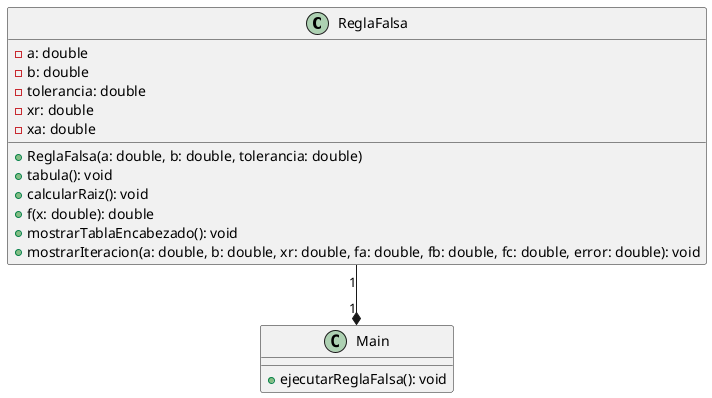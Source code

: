 @startuml Metodo Regla Falsa

class ReglaFalsa {
    - a: double
    - b: double
    - tolerancia: double
    - xr: double
    - xa: double
    + ReglaFalsa(a: double, b: double, tolerancia: double)
    + tabula(): void
    + calcularRaiz(): void
    + f(x: double): double
    + mostrarTablaEncabezado(): void
    + mostrarIteracion(a: double, b: double, xr: double, fa: double, fb: double, fc: double, error: double): void
}

class Main {
    + ejecutarReglaFalsa(): void
}

ReglaFalsa "1" --* "1" Main

@enduml
Este codigo generara un diagrama UML que muestra una relacion de composicion entre la clase ReglaFalsa y la clase Main. La clase ReglaFalsa contiene los atributos privados a, b, tolerancia, xr y xa, asi como los metodos publicos ReglaFalsa, tabula, calcularRaiz, f, mostrarTablaEncabezado y mostrarIteracion. La clase Main tiene el metodo publico ejecutarReglaFalsa.






